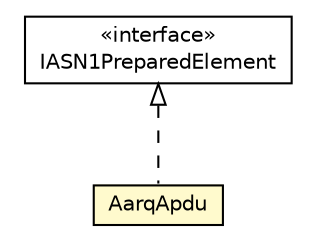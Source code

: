 #!/usr/local/bin/dot
#
# Class diagram 
# Generated by UMLGraph version R5_6-24-gf6e263 (http://www.umlgraph.org/)
#

digraph G {
	edge [fontname="Helvetica",fontsize=10,labelfontname="Helvetica",labelfontsize=10];
	node [fontname="Helvetica",fontsize=10,shape=plaintext];
	nodesep=0.25;
	ranksep=0.5;
	// org.universAAL.lddi.lib.ieeex73std.org.bn.coders.IASN1PreparedElement
	c77313 [label=<<table title="org.universAAL.lddi.lib.ieeex73std.org.bn.coders.IASN1PreparedElement" border="0" cellborder="1" cellspacing="0" cellpadding="2" port="p" href="../../org/bn/coders/IASN1PreparedElement.html">
		<tr><td><table border="0" cellspacing="0" cellpadding="1">
<tr><td align="center" balign="center"> &#171;interface&#187; </td></tr>
<tr><td align="center" balign="center"> IASN1PreparedElement </td></tr>
		</table></td></tr>
		</table>>, URL="../../org/bn/coders/IASN1PreparedElement.html", fontname="Helvetica", fontcolor="black", fontsize=10.0];
	// org.universAAL.lddi.lib.ieeex73std.x73.p20601.AarqApdu
	c77352 [label=<<table title="org.universAAL.lddi.lib.ieeex73std.x73.p20601.AarqApdu" border="0" cellborder="1" cellspacing="0" cellpadding="2" port="p" bgcolor="lemonChiffon" href="./AarqApdu.html">
		<tr><td><table border="0" cellspacing="0" cellpadding="1">
<tr><td align="center" balign="center"> AarqApdu </td></tr>
		</table></td></tr>
		</table>>, URL="./AarqApdu.html", fontname="Helvetica", fontcolor="black", fontsize=10.0];
	//org.universAAL.lddi.lib.ieeex73std.x73.p20601.AarqApdu implements org.universAAL.lddi.lib.ieeex73std.org.bn.coders.IASN1PreparedElement
	c77313:p -> c77352:p [dir=back,arrowtail=empty,style=dashed];
}

